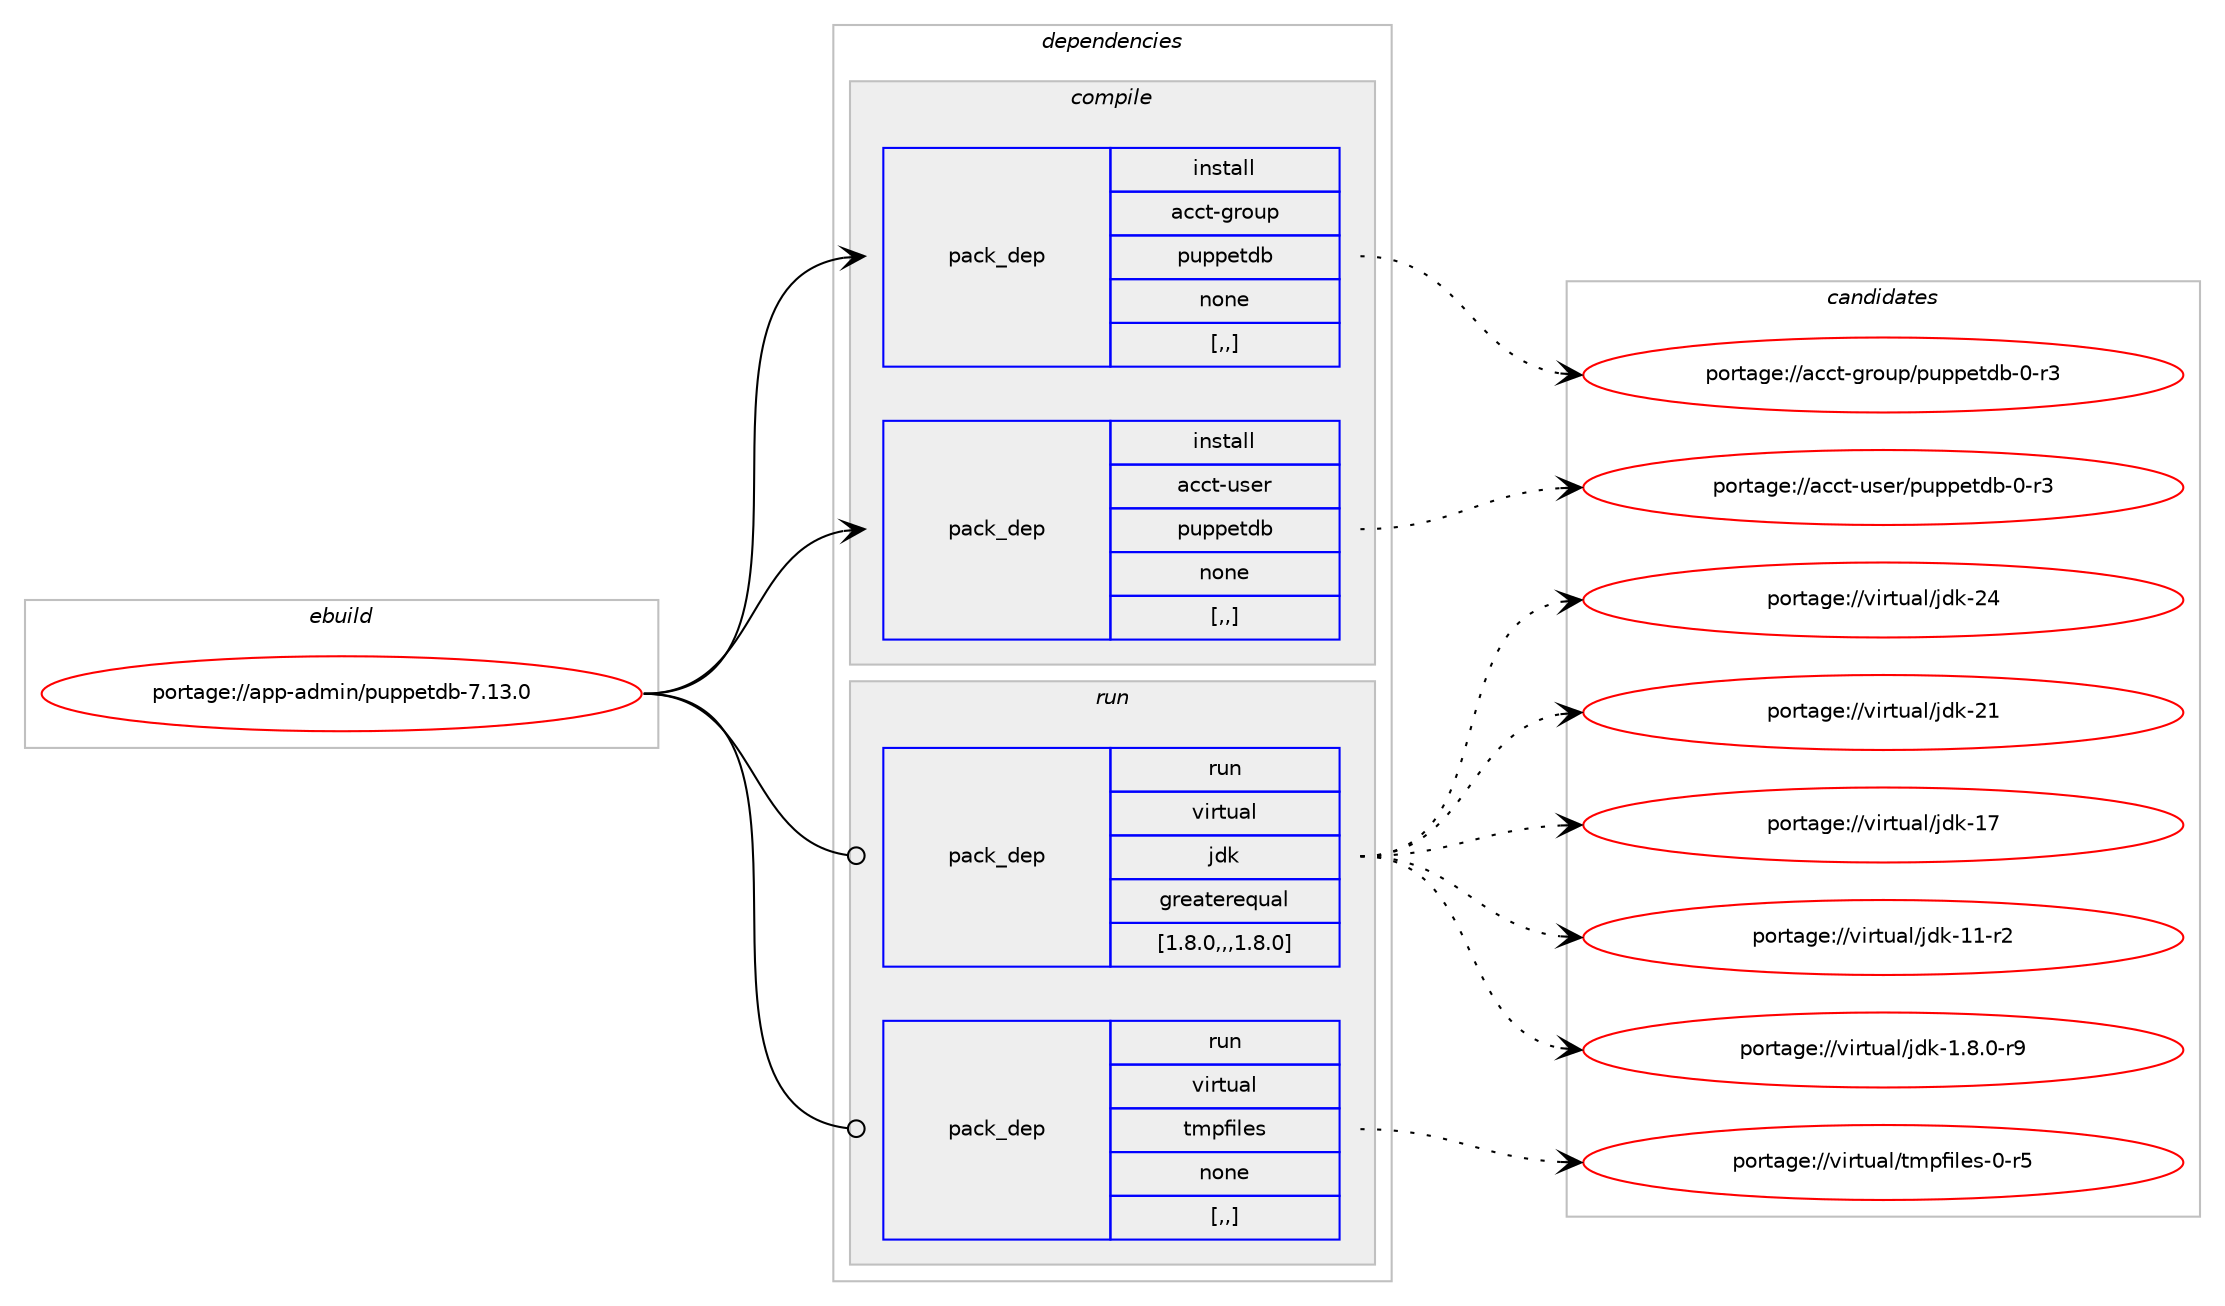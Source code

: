 digraph prolog {

# *************
# Graph options
# *************

newrank=true;
concentrate=true;
compound=true;
graph [rankdir=LR,fontname=Helvetica,fontsize=10,ranksep=1.5];#, ranksep=2.5, nodesep=0.2];
edge  [arrowhead=vee];
node  [fontname=Helvetica,fontsize=10];

# **********
# The ebuild
# **********

subgraph cluster_leftcol {
color=gray;
label=<<i>ebuild</i>>;
id [label="portage://app-admin/puppetdb-7.13.0", color=red, width=4, href="../app-admin/puppetdb-7.13.0.svg"];
}

# ****************
# The dependencies
# ****************

subgraph cluster_midcol {
color=gray;
label=<<i>dependencies</i>>;
subgraph cluster_compile {
fillcolor="#eeeeee";
style=filled;
label=<<i>compile</i>>;
subgraph pack363146 {
dependency497400 [label=<<TABLE BORDER="0" CELLBORDER="1" CELLSPACING="0" CELLPADDING="4" WIDTH="220"><TR><TD ROWSPAN="6" CELLPADDING="30">pack_dep</TD></TR><TR><TD WIDTH="110">install</TD></TR><TR><TD>acct-group</TD></TR><TR><TD>puppetdb</TD></TR><TR><TD>none</TD></TR><TR><TD>[,,]</TD></TR></TABLE>>, shape=none, color=blue];
}
id:e -> dependency497400:w [weight=20,style="solid",arrowhead="vee"];
subgraph pack363147 {
dependency497401 [label=<<TABLE BORDER="0" CELLBORDER="1" CELLSPACING="0" CELLPADDING="4" WIDTH="220"><TR><TD ROWSPAN="6" CELLPADDING="30">pack_dep</TD></TR><TR><TD WIDTH="110">install</TD></TR><TR><TD>acct-user</TD></TR><TR><TD>puppetdb</TD></TR><TR><TD>none</TD></TR><TR><TD>[,,]</TD></TR></TABLE>>, shape=none, color=blue];
}
id:e -> dependency497401:w [weight=20,style="solid",arrowhead="vee"];
}
subgraph cluster_compileandrun {
fillcolor="#eeeeee";
style=filled;
label=<<i>compile and run</i>>;
}
subgraph cluster_run {
fillcolor="#eeeeee";
style=filled;
label=<<i>run</i>>;
subgraph pack363148 {
dependency497402 [label=<<TABLE BORDER="0" CELLBORDER="1" CELLSPACING="0" CELLPADDING="4" WIDTH="220"><TR><TD ROWSPAN="6" CELLPADDING="30">pack_dep</TD></TR><TR><TD WIDTH="110">run</TD></TR><TR><TD>virtual</TD></TR><TR><TD>jdk</TD></TR><TR><TD>greaterequal</TD></TR><TR><TD>[1.8.0,,,1.8.0]</TD></TR></TABLE>>, shape=none, color=blue];
}
id:e -> dependency497402:w [weight=20,style="solid",arrowhead="odot"];
subgraph pack363149 {
dependency497403 [label=<<TABLE BORDER="0" CELLBORDER="1" CELLSPACING="0" CELLPADDING="4" WIDTH="220"><TR><TD ROWSPAN="6" CELLPADDING="30">pack_dep</TD></TR><TR><TD WIDTH="110">run</TD></TR><TR><TD>virtual</TD></TR><TR><TD>tmpfiles</TD></TR><TR><TD>none</TD></TR><TR><TD>[,,]</TD></TR></TABLE>>, shape=none, color=blue];
}
id:e -> dependency497403:w [weight=20,style="solid",arrowhead="odot"];
}
}

# **************
# The candidates
# **************

subgraph cluster_choices {
rank=same;
color=gray;
label=<<i>candidates</i>>;

subgraph choice363146 {
color=black;
nodesep=1;
choice97999911645103114111117112471121171121121011161009845484511451 [label="portage://acct-group/puppetdb-0-r3", color=red, width=4,href="../acct-group/puppetdb-0-r3.svg"];
dependency497400:e -> choice97999911645103114111117112471121171121121011161009845484511451:w [style=dotted,weight="100"];
}
subgraph choice363147 {
color=black;
nodesep=1;
choice97999911645117115101114471121171121121011161009845484511451 [label="portage://acct-user/puppetdb-0-r3", color=red, width=4,href="../acct-user/puppetdb-0-r3.svg"];
dependency497401:e -> choice97999911645117115101114471121171121121011161009845484511451:w [style=dotted,weight="100"];
}
subgraph choice363148 {
color=black;
nodesep=1;
choice1181051141161179710847106100107455052 [label="portage://virtual/jdk-24", color=red, width=4,href="../virtual/jdk-24.svg"];
choice1181051141161179710847106100107455049 [label="portage://virtual/jdk-21", color=red, width=4,href="../virtual/jdk-21.svg"];
choice1181051141161179710847106100107454955 [label="portage://virtual/jdk-17", color=red, width=4,href="../virtual/jdk-17.svg"];
choice11810511411611797108471061001074549494511450 [label="portage://virtual/jdk-11-r2", color=red, width=4,href="../virtual/jdk-11-r2.svg"];
choice11810511411611797108471061001074549465646484511457 [label="portage://virtual/jdk-1.8.0-r9", color=red, width=4,href="../virtual/jdk-1.8.0-r9.svg"];
dependency497402:e -> choice1181051141161179710847106100107455052:w [style=dotted,weight="100"];
dependency497402:e -> choice1181051141161179710847106100107455049:w [style=dotted,weight="100"];
dependency497402:e -> choice1181051141161179710847106100107454955:w [style=dotted,weight="100"];
dependency497402:e -> choice11810511411611797108471061001074549494511450:w [style=dotted,weight="100"];
dependency497402:e -> choice11810511411611797108471061001074549465646484511457:w [style=dotted,weight="100"];
}
subgraph choice363149 {
color=black;
nodesep=1;
choice118105114116117971084711610911210210510810111545484511453 [label="portage://virtual/tmpfiles-0-r5", color=red, width=4,href="../virtual/tmpfiles-0-r5.svg"];
dependency497403:e -> choice118105114116117971084711610911210210510810111545484511453:w [style=dotted,weight="100"];
}
}

}
